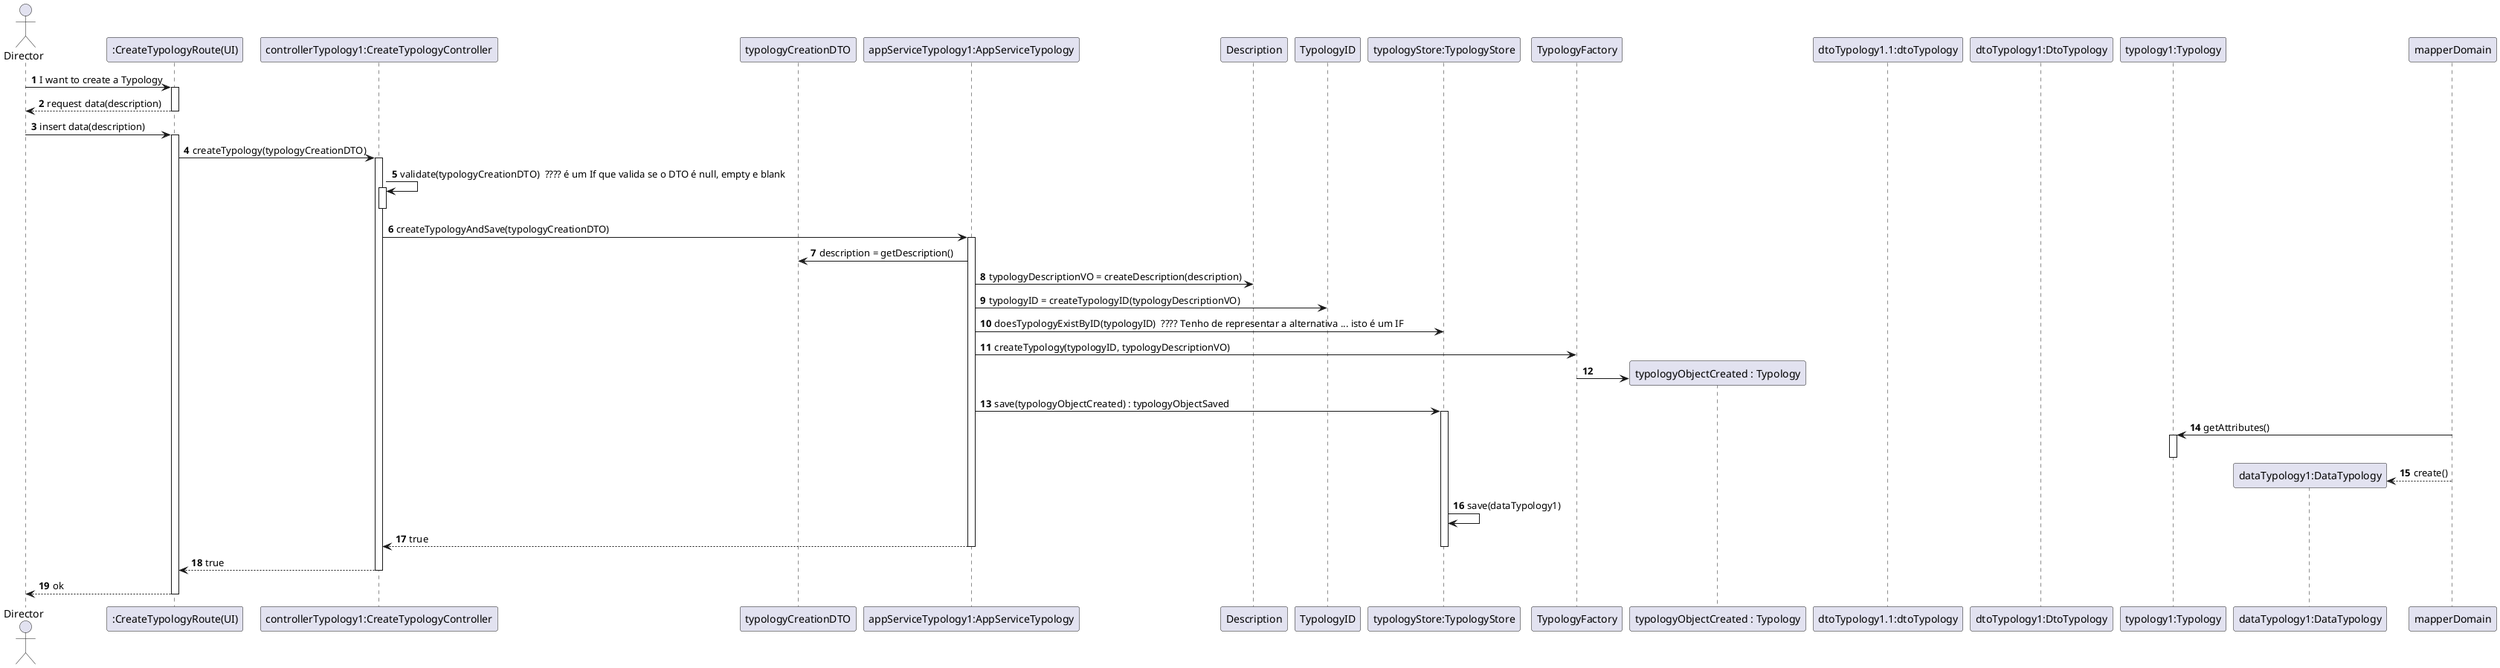 @startuml
'https://plantuml.com/class-diagram


autonumber
actor "Director" as director
participant ":CreateTypologyRoute(UI)" as route
participant "controllerTypology1:CreateTypologyController" as controller
participant "typologyCreationDTO"
participant "appServiceTypology1:AppServiceTypology" as service
participant "Description"
participant "TypologyID"
participant "typologyStore:TypologyStore" as repo
participant TypologyFactory
participant "typologyObjectCreated : Typology" as Typology
participant "dtoTypology1.1:dtoTypology" as dtoTypology1.1
participant "dtoTypology1:DtoTypology" as dtoTypology1
participant "typology1:Typology" as typology1
participant "dataTypology1:DataTypology" as dataP



 director -> route :I want to create a Typology
 activate route
director <-- route: request data(description)
deactivate route
director -> route: insert data(description)
activate route

route -> controller: createTypology(typologyCreationDTO)
activate controller
controller -> controller:validate(typologyCreationDTO)  ???? é um If que valida se o DTO é null, empty e blank
activate controller
deactivate controller
controller -> service : createTypologyAndSave(typologyCreationDTO)


activate service
service -> typologyCreationDTO : description = getDescription()
service -> Description : typologyDescriptionVO = createDescription(description)
service -> TypologyID : typologyID = createTypologyID(typologyDescriptionVO)

service -> repo : doesTypologyExistByID(typologyID)  ???? Tenho de representar a alternativa ... isto é um IF

service -> TypologyFactory : createTypology(typologyID, typologyDescriptionVO)
TypologyFactory -> Typology**

service -> repo : save(typologyObjectCreated) : typologyObjectSaved

activate repo

mapperDomain -> typology1: getAttributes()
activate typology1
deactivate typology1
mapperDomain --> dataP** : create()
deactivate mapperDomain
repo -> repo : save(dataTypology1)
controller <-- service: true
deactivate repo
deactivate service
route <-- controller : true
deactivate controller
director <-- route: ok
deactivate route


@enduml